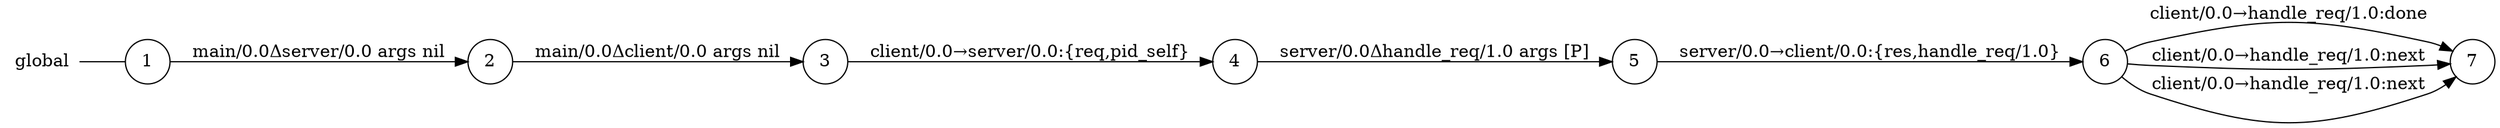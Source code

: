 digraph global {
	rankdir="LR";
	n_0 [label="global", shape="plaintext"];
	n_1 [id="9", shape=circle, label="4"];
	n_2 [id="8", shape=circle, label="6"];
	n_3 [id="1", shape=circle, label="1"];
	n_0 -> n_3 [arrowhead=none];
	n_4 [id="4", shape=circle, label="5"];
	n_5 [id="3", shape=circle, label="3"];
	n_6 [id="2", shape=circle, label="2"];
	n_7 [id="5", shape=circle, label="7"];

	n_2 -> n_7 [id="[$e|10]", label="client/0.0→handle_req/1.0:done"];
	n_1 -> n_4 [id="[$e|2]", label="server/0.0Δhandle_req/1.0 args [P]"];
	n_2 -> n_7 [id="[$e|6]", label="client/0.0→handle_req/1.0:next"];
	n_6 -> n_5 [id="[$e|5]", label="main/0.0Δclient/0.0 args nil"];
	n_2 -> n_7 [id="[$e|9]", label="client/0.0→handle_req/1.0:next"];
	n_5 -> n_1 [id="[$e|1]", label="client/0.0→server/0.0:{req,pid_self}"];
	n_3 -> n_6 [id="[$e|4]", label="main/0.0Δserver/0.0 args nil"];
	n_4 -> n_2 [id="[$e|7]", label="server/0.0→client/0.0:{res,handle_req/1.0}"];
}
